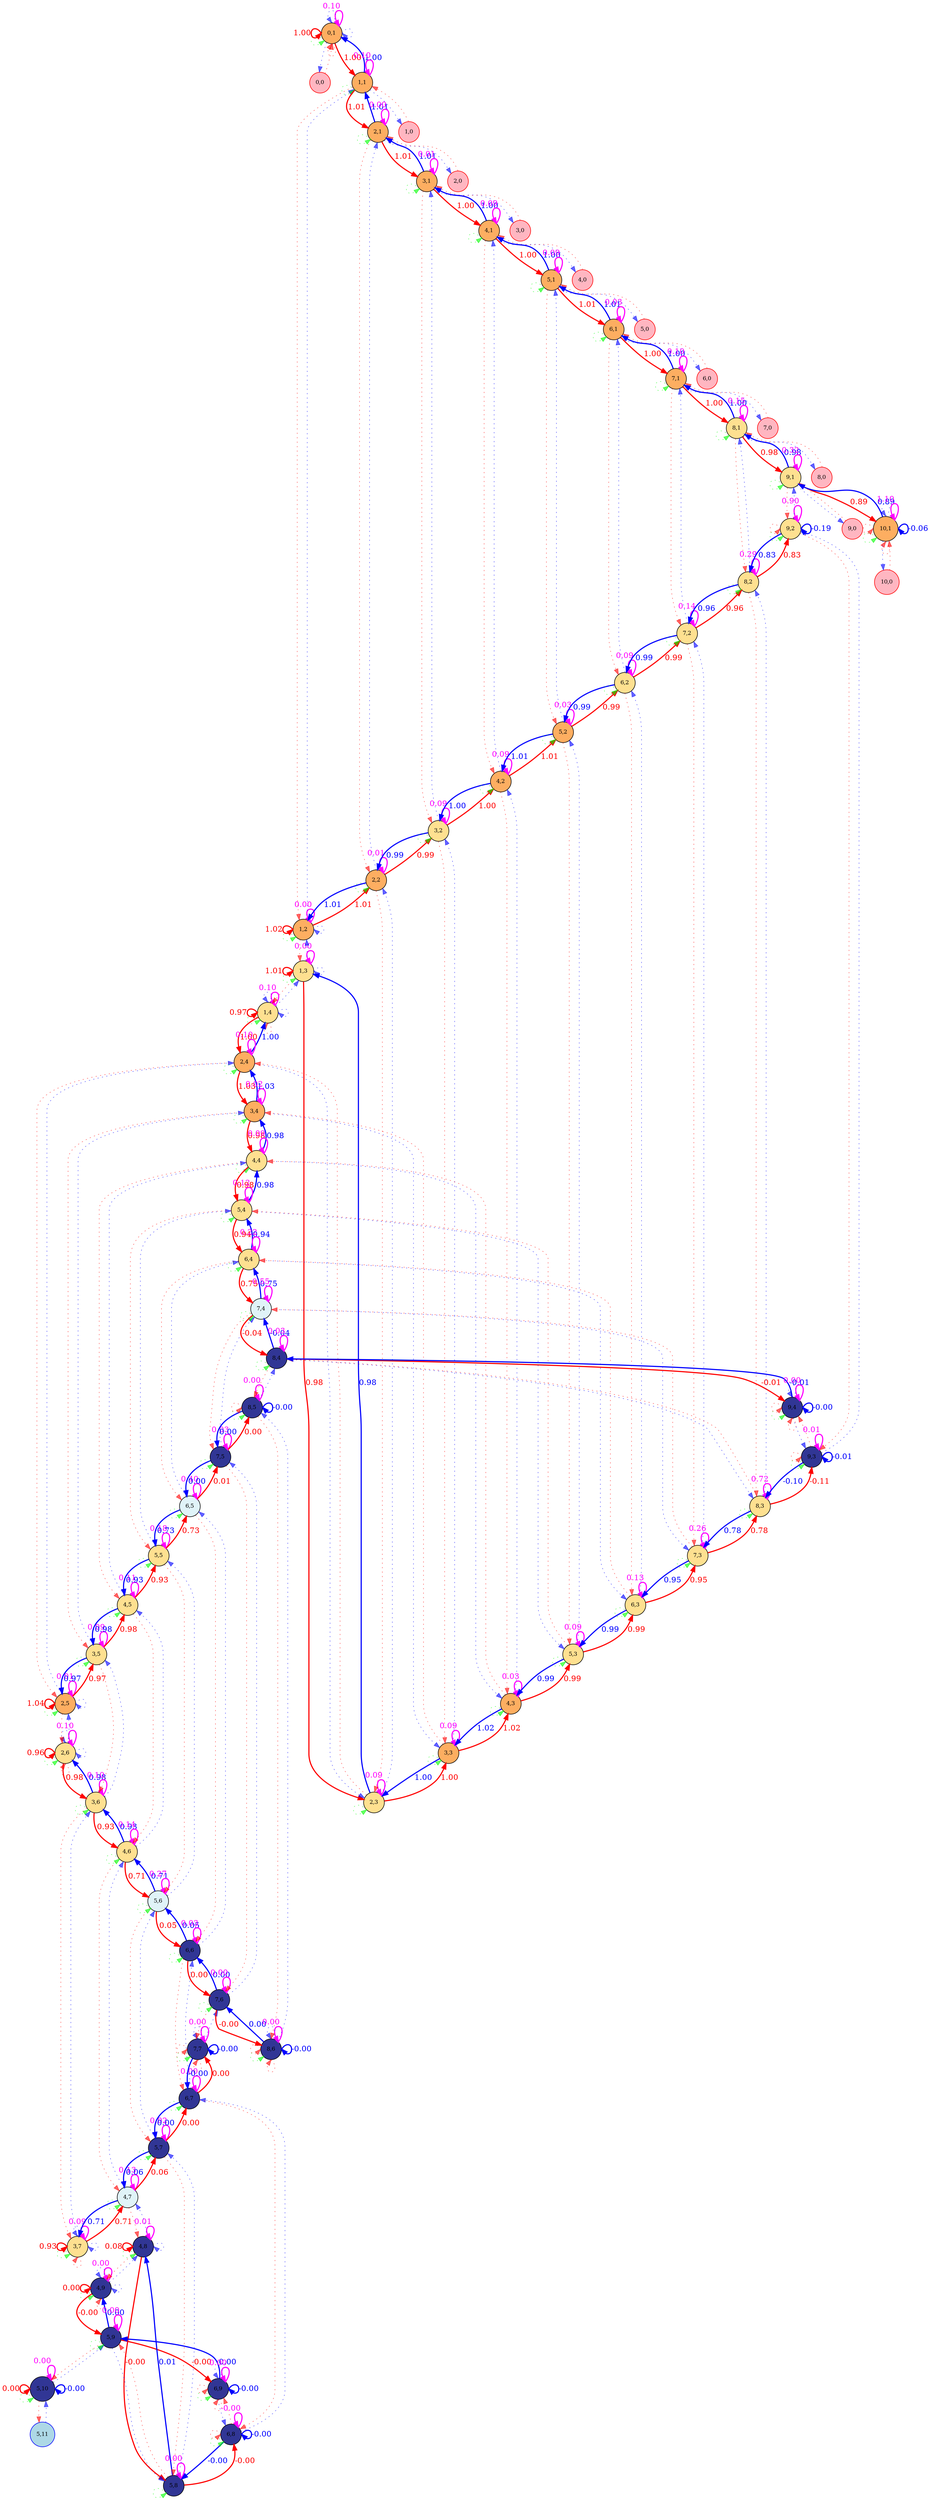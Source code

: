 digraph {
	splines=true
	"0,1" [label="0,1" color=black colorscheme=rdylbu10 fillcolor=4 fontsize=10 pos="0,1!" shape=circle style=filled]
	"0,0" [label="0,0" color=red fillcolor=lightpink fontsize=10 pos="0,0!" shape=circle style=filled]
	"1,4" [label="1,4" color=black colorscheme=rdylbu10 fillcolor=5 fontsize=10 pos="1,4!" shape=circle style=filled]
	"1,3" [label="1,3" color=black colorscheme=rdylbu10 fillcolor=5 fontsize=10 pos="1,3!" shape=circle style=filled]
	"1,2" [label="1,2" color=black colorscheme=rdylbu10 fillcolor=4 fontsize=10 pos="1,2!" shape=circle style=filled]
	"1,1" [label="1,1" color=black colorscheme=rdylbu10 fillcolor=4 fontsize=10 pos="1,1!" shape=circle style=filled]
	"1,0" [label="1,0" color=red fillcolor=lightpink fontsize=10 pos="1,0!" shape=circle style=filled]
	"2,6" [label="2,6" color=black colorscheme=rdylbu10 fillcolor=5 fontsize=10 pos="2,6!" shape=circle style=filled]
	"2,5" [label="2,5" color=black colorscheme=rdylbu10 fillcolor=4 fontsize=10 pos="2,5!" shape=circle style=filled]
	"2,4" [label="2,4" color=black colorscheme=rdylbu10 fillcolor=4 fontsize=10 pos="2,4!" shape=circle style=filled]
	"2,3" [label="2,3" color=black colorscheme=rdylbu10 fillcolor=5 fontsize=10 pos="2,3!" shape=circle style=filled]
	"2,2" [label="2,2" color=black colorscheme=rdylbu10 fillcolor=4 fontsize=10 pos="2,2!" shape=circle style=filled]
	"2,1" [label="2,1" color=black colorscheme=rdylbu10 fillcolor=4 fontsize=10 pos="2,1!" shape=circle style=filled]
	"2,0" [label="2,0" color=red fillcolor=lightpink fontsize=10 pos="2,0!" shape=circle style=filled]
	"3,7" [label="3,7" color=black colorscheme=rdylbu10 fillcolor=5 fontsize=10 pos="3,7!" shape=circle style=filled]
	"3,6" [label="3,6" color=black colorscheme=rdylbu10 fillcolor=5 fontsize=10 pos="3,6!" shape=circle style=filled]
	"3,5" [label="3,5" color=black colorscheme=rdylbu10 fillcolor=5 fontsize=10 pos="3,5!" shape=circle style=filled]
	"3,4" [label="3,4" color=black colorscheme=rdylbu10 fillcolor=4 fontsize=10 pos="3,4!" shape=circle style=filled]
	"3,3" [label="3,3" color=black colorscheme=rdylbu10 fillcolor=4 fontsize=10 pos="3,3!" shape=circle style=filled]
	"3,2" [label="3,2" color=black colorscheme=rdylbu10 fillcolor=5 fontsize=10 pos="3,2!" shape=circle style=filled]
	"3,1" [label="3,1" color=black colorscheme=rdylbu10 fillcolor=4 fontsize=10 pos="3,1!" shape=circle style=filled]
	"3,0" [label="3,0" color=red fillcolor=lightpink fontsize=10 pos="3,0!" shape=circle style=filled]
	"4,9" [label="4,9" color=black colorscheme=rdylbu10 fillcolor=10 fontsize=10 pos="4,9!" shape=circle style=filled]
	"4,8" [label="4,8" color=black colorscheme=rdylbu10 fillcolor=10 fontsize=10 pos="4,8!" shape=circle style=filled]
	"4,7" [label="4,7" color=black colorscheme=rdylbu10 fillcolor=6 fontsize=10 pos="4,7!" shape=circle style=filled]
	"4,6" [label="4,6" color=black colorscheme=rdylbu10 fillcolor=5 fontsize=10 pos="4,6!" shape=circle style=filled]
	"4,5" [label="4,5" color=black colorscheme=rdylbu10 fillcolor=5 fontsize=10 pos="4,5!" shape=circle style=filled]
	"4,4" [label="4,4" color=black colorscheme=rdylbu10 fillcolor=5 fontsize=10 pos="4,4!" shape=circle style=filled]
	"4,3" [label="4,3" color=black colorscheme=rdylbu10 fillcolor=4 fontsize=10 pos="4,3!" shape=circle style=filled]
	"4,2" [label="4,2" color=black colorscheme=rdylbu10 fillcolor=4 fontsize=10 pos="4,2!" shape=circle style=filled]
	"4,1" [label="4,1" color=black colorscheme=rdylbu10 fillcolor=4 fontsize=10 pos="4,1!" shape=circle style=filled]
	"4,0" [label="4,0" color=red fillcolor=lightpink fontsize=10 pos="4,0!" shape=circle style=filled]
	"5,11" [label="5,11" color=blue fillcolor=lightblue fontsize=10 pos="5,11!" shape=circle style=filled]
	"5,10" [label="5,10" color=black colorscheme=rdylbu10 fillcolor=10 fontsize=10 pos="5,10!" shape=circle style=filled]
	"5,9" [label="5,9" color=black colorscheme=rdylbu10 fillcolor=10 fontsize=10 pos="5,9!" shape=circle style=filled]
	"5,8" [label="5,8" color=black colorscheme=rdylbu10 fillcolor=10 fontsize=10 pos="5,8!" shape=circle style=filled]
	"5,7" [label="5,7" color=black colorscheme=rdylbu10 fillcolor=10 fontsize=10 pos="5,7!" shape=circle style=filled]
	"5,6" [label="5,6" color=black colorscheme=rdylbu10 fillcolor=6 fontsize=10 pos="5,6!" shape=circle style=filled]
	"5,5" [label="5,5" color=black colorscheme=rdylbu10 fillcolor=5 fontsize=10 pos="5,5!" shape=circle style=filled]
	"5,4" [label="5,4" color=black colorscheme=rdylbu10 fillcolor=5 fontsize=10 pos="5,4!" shape=circle style=filled]
	"5,3" [label="5,3" color=black colorscheme=rdylbu10 fillcolor=5 fontsize=10 pos="5,3!" shape=circle style=filled]
	"5,2" [label="5,2" color=black colorscheme=rdylbu10 fillcolor=4 fontsize=10 pos="5,2!" shape=circle style=filled]
	"5,1" [label="5,1" color=black colorscheme=rdylbu10 fillcolor=4 fontsize=10 pos="5,1!" shape=circle style=filled]
	"5,0" [label="5,0" color=red fillcolor=lightpink fontsize=10 pos="5,0!" shape=circle style=filled]
	"6,9" [label="6,9" color=black colorscheme=rdylbu10 fillcolor=10 fontsize=10 pos="6,9!" shape=circle style=filled]
	"6,8" [label="6,8" color=black colorscheme=rdylbu10 fillcolor=10 fontsize=10 pos="6,8!" shape=circle style=filled]
	"6,7" [label="6,7" color=black colorscheme=rdylbu10 fillcolor=10 fontsize=10 pos="6,7!" shape=circle style=filled]
	"6,6" [label="6,6" color=black colorscheme=rdylbu10 fillcolor=10 fontsize=10 pos="6,6!" shape=circle style=filled]
	"6,5" [label="6,5" color=black colorscheme=rdylbu10 fillcolor=6 fontsize=10 pos="6,5!" shape=circle style=filled]
	"6,4" [label="6,4" color=black colorscheme=rdylbu10 fillcolor=5 fontsize=10 pos="6,4!" shape=circle style=filled]
	"6,3" [label="6,3" color=black colorscheme=rdylbu10 fillcolor=5 fontsize=10 pos="6,3!" shape=circle style=filled]
	"6,2" [label="6,2" color=black colorscheme=rdylbu10 fillcolor=5 fontsize=10 pos="6,2!" shape=circle style=filled]
	"6,1" [label="6,1" color=black colorscheme=rdylbu10 fillcolor=4 fontsize=10 pos="6,1!" shape=circle style=filled]
	"6,0" [label="6,0" color=red fillcolor=lightpink fontsize=10 pos="6,0!" shape=circle style=filled]
	"7,7" [label="7,7" color=black colorscheme=rdylbu10 fillcolor=10 fontsize=10 pos="7,7!" shape=circle style=filled]
	"7,6" [label="7,6" color=black colorscheme=rdylbu10 fillcolor=10 fontsize=10 pos="7,6!" shape=circle style=filled]
	"7,5" [label="7,5" color=black colorscheme=rdylbu10 fillcolor=10 fontsize=10 pos="7,5!" shape=circle style=filled]
	"7,4" [label="7,4" color=black colorscheme=rdylbu10 fillcolor=6 fontsize=10 pos="7,4!" shape=circle style=filled]
	"7,3" [label="7,3" color=black colorscheme=rdylbu10 fillcolor=5 fontsize=10 pos="7,3!" shape=circle style=filled]
	"7,2" [label="7,2" color=black colorscheme=rdylbu10 fillcolor=5 fontsize=10 pos="7,2!" shape=circle style=filled]
	"7,1" [label="7,1" color=black colorscheme=rdylbu10 fillcolor=4 fontsize=10 pos="7,1!" shape=circle style=filled]
	"7,0" [label="7,0" color=red fillcolor=lightpink fontsize=10 pos="7,0!" shape=circle style=filled]
	"8,6" [label="8,6" color=black colorscheme=rdylbu10 fillcolor=10 fontsize=10 pos="8,6!" shape=circle style=filled]
	"8,5" [label="8,5" color=black colorscheme=rdylbu10 fillcolor=10 fontsize=10 pos="8,5!" shape=circle style=filled]
	"8,4" [label="8,4" color=black colorscheme=rdylbu10 fillcolor=10 fontsize=10 pos="8,4!" shape=circle style=filled]
	"8,3" [label="8,3" color=black colorscheme=rdylbu10 fillcolor=5 fontsize=10 pos="8,3!" shape=circle style=filled]
	"8,2" [label="8,2" color=black colorscheme=rdylbu10 fillcolor=5 fontsize=10 pos="8,2!" shape=circle style=filled]
	"8,1" [label="8,1" color=black colorscheme=rdylbu10 fillcolor=5 fontsize=10 pos="8,1!" shape=circle style=filled]
	"8,0" [label="8,0" color=red fillcolor=lightpink fontsize=10 pos="8,0!" shape=circle style=filled]
	"9,4" [label="9,4" color=black colorscheme=rdylbu10 fillcolor=10 fontsize=10 pos="9,4!" shape=circle style=filled]
	"9,3" [label="9,3" color=black colorscheme=rdylbu10 fillcolor=10 fontsize=10 pos="9,3!" shape=circle style=filled]
	"9,2" [label="9,2" color=black colorscheme=rdylbu10 fillcolor=5 fontsize=10 pos="9,2!" shape=circle style=filled]
	"9,1" [label="9,1" color=black colorscheme=rdylbu10 fillcolor=5 fontsize=10 pos="9,1!" shape=circle style=filled]
	"9,0" [label="9,0" color=red fillcolor=lightpink fontsize=10 pos="9,0!" shape=circle style=filled]
	"10,1" [label="10,1" color=black colorscheme=rdylbu10 fillcolor=4 fontsize=10 pos="10,1!" shape=circle style=filled]
	"10,0" [label="10,0" color=red fillcolor=lightpink fontsize=10 pos="10,0!" shape=circle style=filled]
	"0,1" -> "0,1" [label=0.10 color="#ff00ff" fontcolor="#ff00ff" headport=ne penwidth=2 style=solid tailport=ne]
	"0,1" -> "0,1" [label="" color="#00ff0099" fontcolor="#00ff0099" headport=sw style=dotted tailport=sw]
	"0,1" -> "0,0" [label="" color="#0000ff99" fontcolor="#0000ff99" style=dotted]
	"0,1" -> "1,1" [label=1.00 color="#ff0000" fontcolor="#ff0000" penwidth=2 style=solid]
	"0,1" -> "0,1" [label="" color="#ff000099" fontcolor="#ff000099" headport=s style=dotted tailport=s]
	"0,1" -> "0,1" [label="" color="#0000ff99" fontcolor="#0000ff99" headport=n style=dotted tailport=n]
	"0,1" -> "0,1" [label="" color="#0000ff99" fontcolor="#0000ff99" headport=e style=dotted tailport=e]
	"0,1" -> "0,1" [label=1.00 color="#ff0000" fontcolor="#ff0000" headport=w penwidth=2 style=solid tailport=w]
	"0,0" -> "0,1" [label="" color="#ff000099" fontcolor="#ff000099" style=dotted]
	"1,4" -> "1,4" [label=0.10 color="#ff00ff" fontcolor="#ff00ff" headport=ne penwidth=2 style=solid tailport=ne]
	"1,4" -> "1,4" [label="" color="#00ff0099" fontcolor="#00ff0099" headport=sw style=dotted tailport=sw]
	"1,4" -> "1,3" [label="" color="#0000ff99" fontcolor="#0000ff99" style=dotted]
	"1,4" -> "2,4" [label=1.00 color="#ff0000" fontcolor="#ff0000" penwidth=2 style=solid]
	"1,4" -> "1,4" [label="" color="#ff000099" fontcolor="#ff000099" headport=s style=dotted tailport=s]
	"1,4" -> "1,4" [label="" color="#0000ff99" fontcolor="#0000ff99" headport=n style=dotted tailport=n]
	"1,4" -> "1,4" [label="" color="#0000ff99" fontcolor="#0000ff99" headport=e style=dotted tailport=e]
	"1,4" -> "1,4" [label=0.97 color="#ff0000" fontcolor="#ff0000" headport=w penwidth=2 style=solid tailport=w]
	"1,3" -> "1,4" [label="" color="#ff000099" fontcolor="#ff000099" style=dotted]
	"1,3" -> "1,3" [label=0.00 color="#ff00ff" fontcolor="#ff00ff" headport=ne penwidth=2 style=solid tailport=ne]
	"1,3" -> "1,3" [label="" color="#00ff0099" fontcolor="#00ff0099" headport=sw style=dotted tailport=sw]
	"1,3" -> "1,2" [label="" color="#0000ff99" fontcolor="#0000ff99" style=dotted]
	"1,3" -> "2,3" [label=0.98 color="#ff0000" fontcolor="#ff0000" penwidth=2 style=solid]
	"1,3" -> "1,3" [label="" color="#0000ff99" fontcolor="#0000ff99" headport=e style=dotted tailport=e]
	"1,3" -> "1,3" [label=1.01 color="#ff0000" fontcolor="#ff0000" headport=w penwidth=2 style=solid tailport=w]
	"1,2" -> "1,3" [label="" color="#ff000099" fontcolor="#ff000099" style=dotted]
	"1,2" -> "1,2" [label=0.00 color="#ff00ff" fontcolor="#ff00ff" headport=ne penwidth=2 style=solid tailport=ne]
	"1,2" -> "1,2" [label="" color="#00ff0099" fontcolor="#00ff0099" headport=sw style=dotted tailport=sw]
	"1,2" -> "1,1" [label="" color="#0000ff99" fontcolor="#0000ff99" style=dotted]
	"1,2" -> "2,2" [label=1.01 color="#ff0000" fontcolor="#ff0000" penwidth=2 style=solid]
	"1,2" -> "1,2" [label="" color="#0000ff99" fontcolor="#0000ff99" headport=e style=dotted tailport=e]
	"1,2" -> "1,2" [label=1.02 color="#ff0000" fontcolor="#ff0000" headport=w penwidth=2 style=solid tailport=w]
	"1,1" -> "0,1" [label=1.00 color="#0000ff" fontcolor="#0000ff" penwidth=2 style=solid]
	"1,1" -> "1,2" [label="" color="#ff000099" fontcolor="#ff000099" style=dotted]
	"1,1" -> "1,1" [label=0.10 color="#ff00ff" fontcolor="#ff00ff" headport=ne penwidth=2 style=solid tailport=ne]
	"1,1" -> "1,1" [label="" color="#00ff0099" fontcolor="#00ff0099" headport=sw style=dotted tailport=sw]
	"1,1" -> "1,0" [label="" color="#0000ff99" fontcolor="#0000ff99" style=dotted]
	"1,1" -> "2,1" [label=1.01 color="#ff0000" fontcolor="#ff0000" penwidth=2 style=solid]
	"1,0" -> "1,1" [label="" color="#ff000099" fontcolor="#ff000099" style=dotted]
	"2,6" -> "2,6" [label=0.10 color="#ff00ff" fontcolor="#ff00ff" headport=ne penwidth=2 style=solid tailport=ne]
	"2,6" -> "2,6" [label="" color="#00ff0099" fontcolor="#00ff0099" headport=sw style=dotted tailport=sw]
	"2,6" -> "2,5" [label="" color="#0000ff99" fontcolor="#0000ff99" style=dotted]
	"2,6" -> "3,6" [label=0.98 color="#ff0000" fontcolor="#ff0000" penwidth=2 style=solid]
	"2,6" -> "2,6" [label="" color="#ff000099" fontcolor="#ff000099" headport=s style=dotted tailport=s]
	"2,6" -> "2,6" [label="" color="#0000ff99" fontcolor="#0000ff99" headport=n style=dotted tailport=n]
	"2,6" -> "2,6" [label="" color="#0000ff99" fontcolor="#0000ff99" headport=e style=dotted tailport=e]
	"2,6" -> "2,6" [label=0.96 color="#ff0000" fontcolor="#ff0000" headport=w penwidth=2 style=solid tailport=w]
	"2,5" -> "2,6" [label="" color="#ff000099" fontcolor="#ff000099" style=dotted]
	"2,5" -> "2,5" [label=0.01 color="#ff00ff" fontcolor="#ff00ff" headport=ne penwidth=2 style=solid tailport=ne]
	"2,5" -> "2,5" [label="" color="#00ff0099" fontcolor="#00ff0099" headport=sw style=dotted tailport=sw]
	"2,5" -> "2,4" [label="" color="#0000ff99" fontcolor="#0000ff99" style=dotted]
	"2,5" -> "3,5" [label=0.97 color="#ff0000" fontcolor="#ff0000" penwidth=2 style=solid]
	"2,5" -> "2,5" [label="" color="#0000ff99" fontcolor="#0000ff99" headport=e style=dotted tailport=e]
	"2,5" -> "2,5" [label=1.04 color="#ff0000" fontcolor="#ff0000" headport=w penwidth=2 style=solid tailport=w]
	"2,4" -> "1,4" [label=1.00 color="#0000ff" fontcolor="#0000ff" penwidth=2 style=solid]
	"2,4" -> "2,5" [label="" color="#ff000099" fontcolor="#ff000099" style=dotted]
	"2,4" -> "2,4" [label=0.10 color="#ff00ff" fontcolor="#ff00ff" headport=ne penwidth=2 style=solid tailport=ne]
	"2,4" -> "2,4" [label="" color="#00ff0099" fontcolor="#00ff0099" headport=sw style=dotted tailport=sw]
	"2,4" -> "2,3" [label="" color="#0000ff99" fontcolor="#0000ff99" style=dotted]
	"2,4" -> "3,4" [label=1.03 color="#ff0000" fontcolor="#ff0000" penwidth=2 style=solid]
	"2,3" -> "1,3" [label=0.98 color="#0000ff" fontcolor="#0000ff" penwidth=2 style=solid]
	"2,3" -> "2,4" [label="" color="#ff000099" fontcolor="#ff000099" style=dotted]
	"2,3" -> "2,3" [label=0.09 color="#ff00ff" fontcolor="#ff00ff" headport=ne penwidth=2 style=solid tailport=ne]
	"2,3" -> "2,3" [label="" color="#00ff0099" fontcolor="#00ff0099" headport=sw style=dotted tailport=sw]
	"2,3" -> "2,2" [label="" color="#0000ff99" fontcolor="#0000ff99" style=dotted]
	"2,3" -> "3,3" [label=1.00 color="#ff0000" fontcolor="#ff0000" penwidth=2 style=solid]
	"2,2" -> "1,2" [label=1.01 color="#0000ff" fontcolor="#0000ff" penwidth=2 style=solid]
	"2,2" -> "2,3" [label="" color="#ff000099" fontcolor="#ff000099" style=dotted]
	"2,2" -> "2,2" [label=0.01 color="#ff00ff" fontcolor="#ff00ff" headport=ne penwidth=2 style=solid tailport=ne]
	"2,2" -> "2,2" [label="" color="#00ff0099" fontcolor="#00ff0099" headport=sw style=dotted tailport=sw]
	"2,2" -> "2,1" [label="" color="#0000ff99" fontcolor="#0000ff99" style=dotted]
	"2,2" -> "3,2" [label=0.99 color="#ff0000" fontcolor="#ff0000" penwidth=2 style=solid]
	"2,1" -> "1,1" [label=1.01 color="#0000ff" fontcolor="#0000ff" penwidth=2 style=solid]
	"2,1" -> "2,2" [label="" color="#ff000099" fontcolor="#ff000099" style=dotted]
	"2,1" -> "2,1" [label=0.00 color="#ff00ff" fontcolor="#ff00ff" headport=ne penwidth=2 style=solid tailport=ne]
	"2,1" -> "2,1" [label="" color="#00ff0099" fontcolor="#00ff0099" headport=sw style=dotted tailport=sw]
	"2,1" -> "2,0" [label="" color="#0000ff99" fontcolor="#0000ff99" style=dotted]
	"2,1" -> "3,1" [label=1.01 color="#ff0000" fontcolor="#ff0000" penwidth=2 style=solid]
	"2,0" -> "2,1" [label="" color="#ff000099" fontcolor="#ff000099" style=dotted]
	"3,7" -> "3,7" [label=0.09 color="#ff00ff" fontcolor="#ff00ff" headport=ne penwidth=2 style=solid tailport=ne]
	"3,7" -> "3,7" [label="" color="#00ff0099" fontcolor="#00ff0099" headport=sw style=dotted tailport=sw]
	"3,7" -> "3,6" [label="" color="#0000ff99" fontcolor="#0000ff99" style=dotted]
	"3,7" -> "4,7" [label=0.71 color="#ff0000" fontcolor="#ff0000" penwidth=2 style=solid]
	"3,7" -> "3,7" [label="" color="#ff000099" fontcolor="#ff000099" headport=s style=dotted tailport=s]
	"3,7" -> "3,7" [label="" color="#0000ff99" fontcolor="#0000ff99" headport=n style=dotted tailport=n]
	"3,7" -> "3,7" [label="" color="#0000ff99" fontcolor="#0000ff99" headport=e style=dotted tailport=e]
	"3,7" -> "3,7" [label=0.93 color="#ff0000" fontcolor="#ff0000" headport=w penwidth=2 style=solid tailport=w]
	"3,6" -> "2,6" [label=0.98 color="#0000ff" fontcolor="#0000ff" penwidth=2 style=solid]
	"3,6" -> "3,7" [label="" color="#ff000099" fontcolor="#ff000099" style=dotted]
	"3,6" -> "3,6" [label=0.10 color="#ff00ff" fontcolor="#ff00ff" headport=ne penwidth=2 style=solid tailport=ne]
	"3,6" -> "3,6" [label="" color="#00ff0099" fontcolor="#00ff0099" headport=sw style=dotted tailport=sw]
	"3,6" -> "3,5" [label="" color="#0000ff99" fontcolor="#0000ff99" style=dotted]
	"3,6" -> "4,6" [label=0.93 color="#ff0000" fontcolor="#ff0000" penwidth=2 style=solid]
	"3,5" -> "2,5" [label=0.97 color="#0000ff" fontcolor="#0000ff" penwidth=2 style=solid]
	"3,5" -> "3,6" [label="" color="#ff000099" fontcolor="#ff000099" style=dotted]
	"3,5" -> "3,5" [label=0.09 color="#ff00ff" fontcolor="#ff00ff" headport=ne penwidth=2 style=solid tailport=ne]
	"3,5" -> "3,5" [label="" color="#00ff0099" fontcolor="#00ff0099" headport=sw style=dotted tailport=sw]
	"3,5" -> "3,4" [label="" color="#0000ff99" fontcolor="#0000ff99" style=dotted]
	"3,5" -> "4,5" [label=0.98 color="#ff0000" fontcolor="#ff0000" penwidth=2 style=solid]
	"3,4" -> "2,4" [label=1.03 color="#0000ff" fontcolor="#0000ff" penwidth=2 style=solid]
	"3,4" -> "3,5" [label="" color="#ff000099" fontcolor="#ff000099" style=dotted]
	"3,4" -> "3,4" [label=0.02 color="#ff00ff" fontcolor="#ff00ff" headport=ne penwidth=2 style=solid tailport=ne]
	"3,4" -> "3,4" [label="" color="#00ff0099" fontcolor="#00ff0099" headport=sw style=dotted tailport=sw]
	"3,4" -> "3,3" [label="" color="#0000ff99" fontcolor="#0000ff99" style=dotted]
	"3,4" -> "4,4" [label=0.98 color="#ff0000" fontcolor="#ff0000" penwidth=2 style=solid]
	"3,3" -> "2,3" [label=1.00 color="#0000ff" fontcolor="#0000ff" penwidth=2 style=solid]
	"3,3" -> "3,4" [label="" color="#ff000099" fontcolor="#ff000099" style=dotted]
	"3,3" -> "3,3" [label=0.09 color="#ff00ff" fontcolor="#ff00ff" headport=ne penwidth=2 style=solid tailport=ne]
	"3,3" -> "3,3" [label="" color="#00ff0099" fontcolor="#00ff0099" headport=sw style=dotted tailport=sw]
	"3,3" -> "3,2" [label="" color="#0000ff99" fontcolor="#0000ff99" style=dotted]
	"3,3" -> "4,3" [label=1.02 color="#ff0000" fontcolor="#ff0000" penwidth=2 style=solid]
	"3,2" -> "2,2" [label=0.99 color="#0000ff" fontcolor="#0000ff" penwidth=2 style=solid]
	"3,2" -> "3,3" [label="" color="#ff000099" fontcolor="#ff000099" style=dotted]
	"3,2" -> "3,2" [label=0.09 color="#ff00ff" fontcolor="#ff00ff" headport=ne penwidth=2 style=solid tailport=ne]
	"3,2" -> "3,2" [label="" color="#00ff0099" fontcolor="#00ff0099" headport=sw style=dotted tailport=sw]
	"3,2" -> "3,1" [label="" color="#0000ff99" fontcolor="#0000ff99" style=dotted]
	"3,2" -> "4,2" [label=1.00 color="#ff0000" fontcolor="#ff0000" penwidth=2 style=solid]
	"3,1" -> "2,1" [label=1.01 color="#0000ff" fontcolor="#0000ff" penwidth=2 style=solid]
	"3,1" -> "3,2" [label="" color="#ff000099" fontcolor="#ff000099" style=dotted]
	"3,1" -> "3,1" [label=0.01 color="#ff00ff" fontcolor="#ff00ff" headport=ne penwidth=2 style=solid tailport=ne]
	"3,1" -> "3,1" [label="" color="#00ff0099" fontcolor="#00ff0099" headport=sw style=dotted tailport=sw]
	"3,1" -> "3,0" [label="" color="#0000ff99" fontcolor="#0000ff99" style=dotted]
	"3,1" -> "4,1" [label=1.00 color="#ff0000" fontcolor="#ff0000" penwidth=2 style=solid]
	"3,0" -> "3,1" [label="" color="#ff000099" fontcolor="#ff000099" style=dotted]
	"4,9" -> "4,9" [label=0.00 color="#ff00ff" fontcolor="#ff00ff" headport=ne penwidth=2 style=solid tailport=ne]
	"4,9" -> "4,9" [label="" color="#00ff0099" fontcolor="#00ff0099" headport=sw style=dotted tailport=sw]
	"4,9" -> "4,8" [label="" color="#0000ff99" fontcolor="#0000ff99" style=dotted]
	"4,9" -> "5,9" [label=-0.00 color="#ff0000" fontcolor="#ff0000" penwidth=2 style=solid]
	"4,9" -> "4,9" [label="" color="#ff000099" fontcolor="#ff000099" headport=s style=dotted tailport=s]
	"4,9" -> "4,9" [label="" color="#0000ff99" fontcolor="#0000ff99" headport=n style=dotted tailport=n]
	"4,9" -> "4,9" [label="" color="#0000ff99" fontcolor="#0000ff99" headport=e style=dotted tailport=e]
	"4,9" -> "4,9" [label=0.00 color="#ff0000" fontcolor="#ff0000" headport=w penwidth=2 style=solid tailport=w]
	"4,8" -> "4,9" [label="" color="#ff000099" fontcolor="#ff000099" style=dotted]
	"4,8" -> "4,8" [label=0.01 color="#ff00ff" fontcolor="#ff00ff" headport=ne penwidth=2 style=solid tailport=ne]
	"4,8" -> "4,8" [label="" color="#00ff0099" fontcolor="#00ff0099" headport=sw style=dotted tailport=sw]
	"4,8" -> "4,7" [label="" color="#0000ff99" fontcolor="#0000ff99" style=dotted]
	"4,8" -> "5,8" [label=-0.00 color="#ff0000" fontcolor="#ff0000" penwidth=2 style=solid]
	"4,8" -> "4,8" [label="" color="#0000ff99" fontcolor="#0000ff99" headport=e style=dotted tailport=e]
	"4,8" -> "4,8" [label=0.08 color="#ff0000" fontcolor="#ff0000" headport=w penwidth=2 style=solid tailport=w]
	"4,7" -> "3,7" [label=0.71 color="#0000ff" fontcolor="#0000ff" penwidth=2 style=solid]
	"4,7" -> "4,8" [label="" color="#ff000099" fontcolor="#ff000099" style=dotted]
	"4,7" -> "4,7" [label=0.13 color="#ff00ff" fontcolor="#ff00ff" headport=ne penwidth=2 style=solid tailport=ne]
	"4,7" -> "4,7" [label="" color="#00ff0099" fontcolor="#00ff0099" headport=sw style=dotted tailport=sw]
	"4,7" -> "4,6" [label="" color="#0000ff99" fontcolor="#0000ff99" style=dotted]
	"4,7" -> "5,7" [label=0.06 color="#ff0000" fontcolor="#ff0000" penwidth=2 style=solid]
	"4,6" -> "3,6" [label=0.93 color="#0000ff" fontcolor="#0000ff" penwidth=2 style=solid]
	"4,6" -> "4,7" [label="" color="#ff000099" fontcolor="#ff000099" style=dotted]
	"4,6" -> "4,6" [label=0.14 color="#ff00ff" fontcolor="#ff00ff" headport=ne penwidth=2 style=solid tailport=ne]
	"4,6" -> "4,6" [label="" color="#00ff0099" fontcolor="#00ff0099" headport=sw style=dotted tailport=sw]
	"4,6" -> "4,5" [label="" color="#0000ff99" fontcolor="#0000ff99" style=dotted]
	"4,6" -> "5,6" [label=0.71 color="#ff0000" fontcolor="#ff0000" penwidth=2 style=solid]
	"4,5" -> "3,5" [label=0.98 color="#0000ff" fontcolor="#0000ff" penwidth=2 style=solid]
	"4,5" -> "4,6" [label="" color="#ff000099" fontcolor="#ff000099" style=dotted]
	"4,5" -> "4,5" [label=0.11 color="#ff00ff" fontcolor="#ff00ff" headport=ne penwidth=2 style=solid tailport=ne]
	"4,5" -> "4,5" [label="" color="#00ff0099" fontcolor="#00ff0099" headport=sw style=dotted tailport=sw]
	"4,5" -> "4,4" [label="" color="#0000ff99" fontcolor="#0000ff99" style=dotted]
	"4,5" -> "5,5" [label=0.93 color="#ff0000" fontcolor="#ff0000" penwidth=2 style=solid]
	"4,4" -> "3,4" [label=0.98 color="#0000ff" fontcolor="#0000ff" penwidth=2 style=solid]
	"4,4" -> "4,5" [label="" color="#ff000099" fontcolor="#ff000099" style=dotted]
	"4,4" -> "4,4" [label=0.09 color="#ff00ff" fontcolor="#ff00ff" headport=ne penwidth=2 style=solid tailport=ne]
	"4,4" -> "4,4" [label="" color="#00ff0099" fontcolor="#00ff0099" headport=sw style=dotted tailport=sw]
	"4,4" -> "4,3" [label="" color="#0000ff99" fontcolor="#0000ff99" style=dotted]
	"4,4" -> "5,4" [label=0.98 color="#ff0000" fontcolor="#ff0000" penwidth=2 style=solid]
	"4,3" -> "3,3" [label=1.02 color="#0000ff" fontcolor="#0000ff" penwidth=2 style=solid]
	"4,3" -> "4,4" [label="" color="#ff000099" fontcolor="#ff000099" style=dotted]
	"4,3" -> "4,3" [label=0.03 color="#ff00ff" fontcolor="#ff00ff" headport=ne penwidth=2 style=solid tailport=ne]
	"4,3" -> "4,3" [label="" color="#00ff0099" fontcolor="#00ff0099" headport=sw style=dotted tailport=sw]
	"4,3" -> "4,2" [label="" color="#0000ff99" fontcolor="#0000ff99" style=dotted]
	"4,3" -> "5,3" [label=0.99 color="#ff0000" fontcolor="#ff0000" penwidth=2 style=solid]
	"4,2" -> "3,2" [label=1.00 color="#0000ff" fontcolor="#0000ff" penwidth=2 style=solid]
	"4,2" -> "4,3" [label="" color="#ff000099" fontcolor="#ff000099" style=dotted]
	"4,2" -> "4,2" [label=0.09 color="#ff00ff" fontcolor="#ff00ff" headport=ne penwidth=2 style=solid tailport=ne]
	"4,2" -> "4,2" [label="" color="#00ff0099" fontcolor="#00ff0099" headport=sw style=dotted tailport=sw]
	"4,2" -> "4,1" [label="" color="#0000ff99" fontcolor="#0000ff99" style=dotted]
	"4,2" -> "5,2" [label=1.01 color="#ff0000" fontcolor="#ff0000" penwidth=2 style=solid]
	"4,1" -> "3,1" [label=1.00 color="#0000ff" fontcolor="#0000ff" penwidth=2 style=solid]
	"4,1" -> "4,2" [label="" color="#ff000099" fontcolor="#ff000099" style=dotted]
	"4,1" -> "4,1" [label=0.09 color="#ff00ff" fontcolor="#ff00ff" headport=ne penwidth=2 style=solid tailport=ne]
	"4,1" -> "4,1" [label="" color="#00ff0099" fontcolor="#00ff0099" headport=sw style=dotted tailport=sw]
	"4,1" -> "4,0" [label="" color="#0000ff99" fontcolor="#0000ff99" style=dotted]
	"4,1" -> "5,1" [label=1.00 color="#ff0000" fontcolor="#ff0000" penwidth=2 style=solid]
	"4,0" -> "4,1" [label="" color="#ff000099" fontcolor="#ff000099" style=dotted]
	"5,11" -> "5,10" [label="" color="#0000ff99" fontcolor="#0000ff99" style=dotted]
	"5,10" -> "5,11" [label="" color="#ff000099" fontcolor="#ff000099" style=dotted]
	"5,10" -> "5,10" [label=0.00 color="#ff00ff" fontcolor="#ff00ff" headport=ne penwidth=2 style=solid tailport=ne]
	"5,10" -> "5,10" [label="" color="#00ff0099" fontcolor="#00ff0099" headport=sw style=dotted tailport=sw]
	"5,10" -> "5,9" [label="" color="#0000ff99" fontcolor="#0000ff99" style=dotted]
	"5,10" -> "5,10" [label=0.00 color="#ff0000" fontcolor="#ff0000" headport=w penwidth=2 style=solid tailport=w]
	"5,10" -> "5,10" [label=-0.00 color="#0000ff" fontcolor="#0000ff" headport=e penwidth=2 style=solid tailport=e]
	"5,9" -> "4,9" [label=0.00 color="#0000ff" fontcolor="#0000ff" penwidth=2 style=solid]
	"5,9" -> "5,10" [label="" color="#ff000099" fontcolor="#ff000099" style=dotted]
	"5,9" -> "5,9" [label=0.00 color="#ff00ff" fontcolor="#ff00ff" headport=ne penwidth=2 style=solid tailport=ne]
	"5,9" -> "5,9" [label="" color="#00ff0099" fontcolor="#00ff0099" headport=sw style=dotted tailport=sw]
	"5,9" -> "5,8" [label="" color="#0000ff99" fontcolor="#0000ff99" style=dotted]
	"5,9" -> "6,9" [label=-0.00 color="#ff0000" fontcolor="#ff0000" penwidth=2 style=solid]
	"5,8" -> "4,8" [label=0.01 color="#0000ff" fontcolor="#0000ff" penwidth=2 style=solid]
	"5,8" -> "5,9" [label="" color="#ff000099" fontcolor="#ff000099" style=dotted]
	"5,8" -> "5,8" [label=0.00 color="#ff00ff" fontcolor="#ff00ff" headport=ne penwidth=2 style=solid tailport=ne]
	"5,8" -> "5,8" [label="" color="#00ff0099" fontcolor="#00ff0099" headport=sw style=dotted tailport=sw]
	"5,8" -> "5,7" [label="" color="#0000ff99" fontcolor="#0000ff99" style=dotted]
	"5,8" -> "6,8" [label=-0.00 color="#ff0000" fontcolor="#ff0000" penwidth=2 style=solid]
	"5,7" -> "4,7" [label=0.06 color="#0000ff" fontcolor="#0000ff" penwidth=2 style=solid]
	"5,7" -> "5,8" [label="" color="#ff000099" fontcolor="#ff000099" style=dotted]
	"5,7" -> "5,7" [label=0.02 color="#ff00ff" fontcolor="#ff00ff" headport=ne penwidth=2 style=solid tailport=ne]
	"5,7" -> "5,7" [label="" color="#00ff0099" fontcolor="#00ff0099" headport=sw style=dotted tailport=sw]
	"5,7" -> "5,6" [label="" color="#0000ff99" fontcolor="#0000ff99" style=dotted]
	"5,7" -> "6,7" [label=0.00 color="#ff0000" fontcolor="#ff0000" penwidth=2 style=solid]
	"5,6" -> "4,6" [label=0.71 color="#0000ff" fontcolor="#0000ff" penwidth=2 style=solid]
	"5,6" -> "5,7" [label="" color="#ff000099" fontcolor="#ff000099" style=dotted]
	"5,6" -> "5,6" [label=0.27 color="#ff00ff" fontcolor="#ff00ff" headport=ne penwidth=2 style=solid tailport=ne]
	"5,6" -> "5,6" [label="" color="#00ff0099" fontcolor="#00ff0099" headport=sw style=dotted tailport=sw]
	"5,6" -> "5,5" [label="" color="#0000ff99" fontcolor="#0000ff99" style=dotted]
	"5,6" -> "6,6" [label=0.05 color="#ff0000" fontcolor="#ff0000" penwidth=2 style=solid]
	"5,5" -> "4,5" [label=0.93 color="#0000ff" fontcolor="#0000ff" penwidth=2 style=solid]
	"5,5" -> "5,6" [label="" color="#ff000099" fontcolor="#ff000099" style=dotted]
	"5,5" -> "5,5" [label=0.18 color="#ff00ff" fontcolor="#ff00ff" headport=ne penwidth=2 style=solid tailport=ne]
	"5,5" -> "5,5" [label="" color="#00ff0099" fontcolor="#00ff0099" headport=sw style=dotted tailport=sw]
	"5,5" -> "5,4" [label="" color="#0000ff99" fontcolor="#0000ff99" style=dotted]
	"5,5" -> "6,5" [label=0.73 color="#ff0000" fontcolor="#ff0000" penwidth=2 style=solid]
	"5,4" -> "4,4" [label=0.98 color="#0000ff" fontcolor="#0000ff" penwidth=2 style=solid]
	"5,4" -> "5,5" [label="" color="#ff000099" fontcolor="#ff000099" style=dotted]
	"5,4" -> "5,4" [label=0.12 color="#ff00ff" fontcolor="#ff00ff" headport=ne penwidth=2 style=solid tailport=ne]
	"5,4" -> "5,4" [label="" color="#00ff0099" fontcolor="#00ff0099" headport=sw style=dotted tailport=sw]
	"5,4" -> "5,3" [label="" color="#0000ff99" fontcolor="#0000ff99" style=dotted]
	"5,4" -> "6,4" [label=0.94 color="#ff0000" fontcolor="#ff0000" penwidth=2 style=solid]
	"5,3" -> "4,3" [label=0.99 color="#0000ff" fontcolor="#0000ff" penwidth=2 style=solid]
	"5,3" -> "5,4" [label="" color="#ff000099" fontcolor="#ff000099" style=dotted]
	"5,3" -> "5,3" [label=0.09 color="#ff00ff" fontcolor="#ff00ff" headport=ne penwidth=2 style=solid tailport=ne]
	"5,3" -> "5,3" [label="" color="#00ff0099" fontcolor="#00ff0099" headport=sw style=dotted tailport=sw]
	"5,3" -> "5,2" [label="" color="#0000ff99" fontcolor="#0000ff99" style=dotted]
	"5,3" -> "6,3" [label=0.99 color="#ff0000" fontcolor="#ff0000" penwidth=2 style=solid]
	"5,2" -> "4,2" [label=1.01 color="#0000ff" fontcolor="#0000ff" penwidth=2 style=solid]
	"5,2" -> "5,3" [label="" color="#ff000099" fontcolor="#ff000099" style=dotted]
	"5,2" -> "5,2" [label=0.03 color="#ff00ff" fontcolor="#ff00ff" headport=ne penwidth=2 style=solid tailport=ne]
	"5,2" -> "5,2" [label="" color="#00ff0099" fontcolor="#00ff0099" headport=sw style=dotted tailport=sw]
	"5,2" -> "5,1" [label="" color="#0000ff99" fontcolor="#0000ff99" style=dotted]
	"5,2" -> "6,2" [label=0.99 color="#ff0000" fontcolor="#ff0000" penwidth=2 style=solid]
	"5,1" -> "4,1" [label=1.00 color="#0000ff" fontcolor="#0000ff" penwidth=2 style=solid]
	"5,1" -> "5,2" [label="" color="#ff000099" fontcolor="#ff000099" style=dotted]
	"5,1" -> "5,1" [label=0.09 color="#ff00ff" fontcolor="#ff00ff" headport=ne penwidth=2 style=solid tailport=ne]
	"5,1" -> "5,1" [label="" color="#00ff0099" fontcolor="#00ff0099" headport=sw style=dotted tailport=sw]
	"5,1" -> "5,0" [label="" color="#0000ff99" fontcolor="#0000ff99" style=dotted]
	"5,1" -> "6,1" [label=1.01 color="#ff0000" fontcolor="#ff0000" penwidth=2 style=solid]
	"5,0" -> "5,1" [label="" color="#ff000099" fontcolor="#ff000099" style=dotted]
	"6,9" -> "5,9" [label=0.00 color="#0000ff" fontcolor="#0000ff" penwidth=2 style=solid]
	"6,9" -> "6,9" [label=0.00 color="#ff00ff" fontcolor="#ff00ff" headport=ne penwidth=2 style=solid tailport=ne]
	"6,9" -> "6,9" [label="" color="#00ff0099" fontcolor="#00ff0099" headport=sw style=dotted tailport=sw]
	"6,9" -> "6,8" [label="" color="#0000ff99" fontcolor="#0000ff99" style=dotted]
	"6,9" -> "6,9" [label="" color="#ff000099" fontcolor="#ff000099" headport=s style=dotted tailport=s]
	"6,9" -> "6,9" [label="" color="#0000ff99" fontcolor="#0000ff99" headport=n style=dotted tailport=n]
	"6,9" -> "6,9" [label="" color="#ff000099" fontcolor="#ff000099" headport=w style=dotted tailport=w]
	"6,9" -> "6,9" [label=-0.00 color="#0000ff" fontcolor="#0000ff" headport=e penwidth=2 style=solid tailport=e]
	"6,8" -> "5,8" [label=-0.00 color="#0000ff" fontcolor="#0000ff" penwidth=2 style=solid]
	"6,8" -> "6,9" [label="" color="#ff000099" fontcolor="#ff000099" style=dotted]
	"6,8" -> "6,8" [label=-0.00 color="#ff00ff" fontcolor="#ff00ff" headport=ne penwidth=2 style=solid tailport=ne]
	"6,8" -> "6,8" [label="" color="#00ff0099" fontcolor="#00ff0099" headport=sw style=dotted tailport=sw]
	"6,8" -> "6,7" [label="" color="#0000ff99" fontcolor="#0000ff99" style=dotted]
	"6,8" -> "6,8" [label="" color="#ff000099" fontcolor="#ff000099" headport=w style=dotted tailport=w]
	"6,8" -> "6,8" [label=-0.00 color="#0000ff" fontcolor="#0000ff" headport=e penwidth=2 style=solid tailport=e]
	"6,7" -> "5,7" [label=0.00 color="#0000ff" fontcolor="#0000ff" penwidth=2 style=solid]
	"6,7" -> "6,8" [label="" color="#ff000099" fontcolor="#ff000099" style=dotted]
	"6,7" -> "6,7" [label=0.00 color="#ff00ff" fontcolor="#ff00ff" headport=ne penwidth=2 style=solid tailport=ne]
	"6,7" -> "6,7" [label="" color="#00ff0099" fontcolor="#00ff0099" headport=sw style=dotted tailport=sw]
	"6,7" -> "6,6" [label="" color="#0000ff99" fontcolor="#0000ff99" style=dotted]
	"6,7" -> "7,7" [label=0.00 color="#ff0000" fontcolor="#ff0000" penwidth=2 style=solid]
	"6,6" -> "5,6" [label=0.05 color="#0000ff" fontcolor="#0000ff" penwidth=2 style=solid]
	"6,6" -> "6,7" [label="" color="#ff000099" fontcolor="#ff000099" style=dotted]
	"6,6" -> "6,6" [label=0.03 color="#ff00ff" fontcolor="#ff00ff" headport=ne penwidth=2 style=solid tailport=ne]
	"6,6" -> "6,6" [label="" color="#00ff0099" fontcolor="#00ff0099" headport=sw style=dotted tailport=sw]
	"6,6" -> "6,5" [label="" color="#0000ff99" fontcolor="#0000ff99" style=dotted]
	"6,6" -> "7,6" [label=0.00 color="#ff0000" fontcolor="#ff0000" penwidth=2 style=solid]
	"6,5" -> "5,5" [label=0.73 color="#0000ff" fontcolor="#0000ff" penwidth=2 style=solid]
	"6,5" -> "6,6" [label="" color="#ff000099" fontcolor="#ff000099" style=dotted]
	"6,5" -> "6,5" [label=0.40 color="#ff00ff" fontcolor="#ff00ff" headport=ne penwidth=2 style=solid tailport=ne]
	"6,5" -> "6,5" [label="" color="#00ff0099" fontcolor="#00ff0099" headport=sw style=dotted tailport=sw]
	"6,5" -> "6,4" [label="" color="#0000ff99" fontcolor="#0000ff99" style=dotted]
	"6,5" -> "7,5" [label=0.01 color="#ff0000" fontcolor="#ff0000" penwidth=2 style=solid]
	"6,4" -> "5,4" [label=0.94 color="#0000ff" fontcolor="#0000ff" penwidth=2 style=solid]
	"6,4" -> "6,5" [label="" color="#ff000099" fontcolor="#ff000099" style=dotted]
	"6,4" -> "6,4" [label=0.22 color="#ff00ff" fontcolor="#ff00ff" headport=ne penwidth=2 style=solid tailport=ne]
	"6,4" -> "6,4" [label="" color="#00ff0099" fontcolor="#00ff0099" headport=sw style=dotted tailport=sw]
	"6,4" -> "6,3" [label="" color="#0000ff99" fontcolor="#0000ff99" style=dotted]
	"6,4" -> "7,4" [label=0.75 color="#ff0000" fontcolor="#ff0000" penwidth=2 style=solid]
	"6,3" -> "5,3" [label=0.99 color="#0000ff" fontcolor="#0000ff" penwidth=2 style=solid]
	"6,3" -> "6,4" [label="" color="#ff000099" fontcolor="#ff000099" style=dotted]
	"6,3" -> "6,3" [label=0.13 color="#ff00ff" fontcolor="#ff00ff" headport=ne penwidth=2 style=solid tailport=ne]
	"6,3" -> "6,3" [label="" color="#00ff0099" fontcolor="#00ff0099" headport=sw style=dotted tailport=sw]
	"6,3" -> "6,2" [label="" color="#0000ff99" fontcolor="#0000ff99" style=dotted]
	"6,3" -> "7,3" [label=0.95 color="#ff0000" fontcolor="#ff0000" penwidth=2 style=solid]
	"6,2" -> "5,2" [label=0.99 color="#0000ff" fontcolor="#0000ff" penwidth=2 style=solid]
	"6,2" -> "6,3" [label="" color="#ff000099" fontcolor="#ff000099" style=dotted]
	"6,2" -> "6,2" [label=0.09 color="#ff00ff" fontcolor="#ff00ff" headport=ne penwidth=2 style=solid tailport=ne]
	"6,2" -> "6,2" [label="" color="#00ff0099" fontcolor="#00ff0099" headport=sw style=dotted tailport=sw]
	"6,2" -> "6,1" [label="" color="#0000ff99" fontcolor="#0000ff99" style=dotted]
	"6,2" -> "7,2" [label=0.99 color="#ff0000" fontcolor="#ff0000" penwidth=2 style=solid]
	"6,1" -> "5,1" [label=1.01 color="#0000ff" fontcolor="#0000ff" penwidth=2 style=solid]
	"6,1" -> "6,2" [label="" color="#ff000099" fontcolor="#ff000099" style=dotted]
	"6,1" -> "6,1" [label=0.03 color="#ff00ff" fontcolor="#ff00ff" headport=ne penwidth=2 style=solid tailport=ne]
	"6,1" -> "6,1" [label="" color="#00ff0099" fontcolor="#00ff0099" headport=sw style=dotted tailport=sw]
	"6,1" -> "6,0" [label="" color="#0000ff99" fontcolor="#0000ff99" style=dotted]
	"6,1" -> "7,1" [label=1.00 color="#ff0000" fontcolor="#ff0000" penwidth=2 style=solid]
	"6,0" -> "6,1" [label="" color="#ff000099" fontcolor="#ff000099" style=dotted]
	"7,7" -> "6,7" [label=-0.00 color="#0000ff" fontcolor="#0000ff" penwidth=2 style=solid]
	"7,7" -> "7,7" [label=0.00 color="#ff00ff" fontcolor="#ff00ff" headport=ne penwidth=2 style=solid tailport=ne]
	"7,7" -> "7,7" [label="" color="#00ff0099" fontcolor="#00ff0099" headport=sw style=dotted tailport=sw]
	"7,7" -> "7,6" [label="" color="#0000ff99" fontcolor="#0000ff99" style=dotted]
	"7,7" -> "7,7" [label="" color="#ff000099" fontcolor="#ff000099" headport=s style=dotted tailport=s]
	"7,7" -> "7,7" [label="" color="#0000ff99" fontcolor="#0000ff99" headport=n style=dotted tailport=n]
	"7,7" -> "7,7" [label="" color="#ff000099" fontcolor="#ff000099" headport=w style=dotted tailport=w]
	"7,7" -> "7,7" [label=-0.00 color="#0000ff" fontcolor="#0000ff" headport=e penwidth=2 style=solid tailport=e]
	"7,6" -> "6,6" [label=0.00 color="#0000ff" fontcolor="#0000ff" penwidth=2 style=solid]
	"7,6" -> "7,7" [label="" color="#ff000099" fontcolor="#ff000099" style=dotted]
	"7,6" -> "7,6" [label=0.00 color="#ff00ff" fontcolor="#ff00ff" headport=ne penwidth=2 style=solid tailport=ne]
	"7,6" -> "7,6" [label="" color="#00ff0099" fontcolor="#00ff0099" headport=sw style=dotted tailport=sw]
	"7,6" -> "7,5" [label="" color="#0000ff99" fontcolor="#0000ff99" style=dotted]
	"7,6" -> "8,6" [label=-0.00 color="#ff0000" fontcolor="#ff0000" penwidth=2 style=solid]
	"7,5" -> "6,5" [label=0.00 color="#0000ff" fontcolor="#0000ff" penwidth=2 style=solid]
	"7,5" -> "7,6" [label="" color="#ff000099" fontcolor="#ff000099" style=dotted]
	"7,5" -> "7,5" [label=0.03 color="#ff00ff" fontcolor="#ff00ff" headport=ne penwidth=2 style=solid tailport=ne]
	"7,5" -> "7,5" [label="" color="#00ff0099" fontcolor="#00ff0099" headport=sw style=dotted tailport=sw]
	"7,5" -> "7,4" [label="" color="#0000ff99" fontcolor="#0000ff99" style=dotted]
	"7,5" -> "8,5" [label=0.00 color="#ff0000" fontcolor="#ff0000" penwidth=2 style=solid]
	"7,4" -> "6,4" [label=0.75 color="#0000ff" fontcolor="#0000ff" penwidth=2 style=solid]
	"7,4" -> "7,5" [label="" color="#ff000099" fontcolor="#ff000099" style=dotted]
	"7,4" -> "7,4" [label=0.55 color="#ff00ff" fontcolor="#ff00ff" headport=ne penwidth=2 style=solid tailport=ne]
	"7,4" -> "7,4" [label="" color="#00ff0099" fontcolor="#00ff0099" headport=sw style=dotted tailport=sw]
	"7,4" -> "7,3" [label="" color="#0000ff99" fontcolor="#0000ff99" style=dotted]
	"7,4" -> "8,4" [label=-0.04 color="#ff0000" fontcolor="#ff0000" penwidth=2 style=solid]
	"7,3" -> "6,3" [label=0.95 color="#0000ff" fontcolor="#0000ff" penwidth=2 style=solid]
	"7,3" -> "7,4" [label="" color="#ff000099" fontcolor="#ff000099" style=dotted]
	"7,3" -> "7,3" [label=0.26 color="#ff00ff" fontcolor="#ff00ff" headport=ne penwidth=2 style=solid tailport=ne]
	"7,3" -> "7,3" [label="" color="#00ff0099" fontcolor="#00ff0099" headport=sw style=dotted tailport=sw]
	"7,3" -> "7,2" [label="" color="#0000ff99" fontcolor="#0000ff99" style=dotted]
	"7,3" -> "8,3" [label=0.78 color="#ff0000" fontcolor="#ff0000" penwidth=2 style=solid]
	"7,2" -> "6,2" [label=0.99 color="#0000ff" fontcolor="#0000ff" penwidth=2 style=solid]
	"7,2" -> "7,3" [label="" color="#ff000099" fontcolor="#ff000099" style=dotted]
	"7,2" -> "7,2" [label=0.14 color="#ff00ff" fontcolor="#ff00ff" headport=ne penwidth=2 style=solid tailport=ne]
	"7,2" -> "7,2" [label="" color="#00ff0099" fontcolor="#00ff0099" headport=sw style=dotted tailport=sw]
	"7,2" -> "7,1" [label="" color="#0000ff99" fontcolor="#0000ff99" style=dotted]
	"7,2" -> "8,2" [label=0.96 color="#ff0000" fontcolor="#ff0000" penwidth=2 style=solid]
	"7,1" -> "6,1" [label=1.00 color="#0000ff" fontcolor="#0000ff" penwidth=2 style=solid]
	"7,1" -> "7,2" [label="" color="#ff000099" fontcolor="#ff000099" style=dotted]
	"7,1" -> "7,1" [label=0.10 color="#ff00ff" fontcolor="#ff00ff" headport=ne penwidth=2 style=solid tailport=ne]
	"7,1" -> "7,1" [label="" color="#00ff0099" fontcolor="#00ff0099" headport=sw style=dotted tailport=sw]
	"7,1" -> "7,0" [label="" color="#0000ff99" fontcolor="#0000ff99" style=dotted]
	"7,1" -> "8,1" [label=1.00 color="#ff0000" fontcolor="#ff0000" penwidth=2 style=solid]
	"7,0" -> "7,1" [label="" color="#ff000099" fontcolor="#ff000099" style=dotted]
	"8,6" -> "7,6" [label=0.00 color="#0000ff" fontcolor="#0000ff" penwidth=2 style=solid]
	"8,6" -> "8,6" [label=0.00 color="#ff00ff" fontcolor="#ff00ff" headport=ne penwidth=2 style=solid tailport=ne]
	"8,6" -> "8,6" [label="" color="#00ff0099" fontcolor="#00ff0099" headport=sw style=dotted tailport=sw]
	"8,6" -> "8,5" [label="" color="#0000ff99" fontcolor="#0000ff99" style=dotted]
	"8,6" -> "8,6" [label="" color="#ff000099" fontcolor="#ff000099" headport=s style=dotted tailport=s]
	"8,6" -> "8,6" [label="" color="#0000ff99" fontcolor="#0000ff99" headport=n style=dotted tailport=n]
	"8,6" -> "8,6" [label="" color="#ff000099" fontcolor="#ff000099" headport=w style=dotted tailport=w]
	"8,6" -> "8,6" [label=-0.00 color="#0000ff" fontcolor="#0000ff" headport=e penwidth=2 style=solid tailport=e]
	"8,5" -> "7,5" [label=0.00 color="#0000ff" fontcolor="#0000ff" penwidth=2 style=solid]
	"8,5" -> "8,6" [label="" color="#ff000099" fontcolor="#ff000099" style=dotted]
	"8,5" -> "8,5" [label=0.00 color="#ff00ff" fontcolor="#ff00ff" headport=ne penwidth=2 style=solid tailport=ne]
	"8,5" -> "8,5" [label="" color="#00ff0099" fontcolor="#00ff0099" headport=sw style=dotted tailport=sw]
	"8,5" -> "8,4" [label="" color="#0000ff99" fontcolor="#0000ff99" style=dotted]
	"8,5" -> "8,5" [label="" color="#ff000099" fontcolor="#ff000099" headport=w style=dotted tailport=w]
	"8,5" -> "8,5" [label=-0.00 color="#0000ff" fontcolor="#0000ff" headport=e penwidth=2 style=solid tailport=e]
	"8,4" -> "7,4" [label=-0.04 color="#0000ff" fontcolor="#0000ff" penwidth=2 style=solid]
	"8,4" -> "8,5" [label="" color="#ff000099" fontcolor="#ff000099" style=dotted]
	"8,4" -> "8,4" [label=0.03 color="#ff00ff" fontcolor="#ff00ff" headport=ne penwidth=2 style=solid tailport=ne]
	"8,4" -> "8,4" [label="" color="#00ff0099" fontcolor="#00ff0099" headport=sw style=dotted tailport=sw]
	"8,4" -> "8,3" [label="" color="#0000ff99" fontcolor="#0000ff99" style=dotted]
	"8,4" -> "9,4" [label=-0.01 color="#ff0000" fontcolor="#ff0000" penwidth=2 style=solid]
	"8,3" -> "7,3" [label=0.78 color="#0000ff" fontcolor="#0000ff" penwidth=2 style=solid]
	"8,3" -> "8,4" [label="" color="#ff000099" fontcolor="#ff000099" style=dotted]
	"8,3" -> "8,3" [label=0.72 color="#ff00ff" fontcolor="#ff00ff" headport=ne penwidth=2 style=solid tailport=ne]
	"8,3" -> "8,3" [label="" color="#00ff0099" fontcolor="#00ff0099" headport=sw style=dotted tailport=sw]
	"8,3" -> "8,2" [label="" color="#0000ff99" fontcolor="#0000ff99" style=dotted]
	"8,3" -> "9,3" [label=-0.11 color="#ff0000" fontcolor="#ff0000" penwidth=2 style=solid]
	"8,2" -> "7,2" [label=0.96 color="#0000ff" fontcolor="#0000ff" penwidth=2 style=solid]
	"8,2" -> "8,3" [label="" color="#ff000099" fontcolor="#ff000099" style=dotted]
	"8,2" -> "8,2" [label=0.29 color="#ff00ff" fontcolor="#ff00ff" headport=ne penwidth=2 style=solid tailport=ne]
	"8,2" -> "8,2" [label="" color="#00ff0099" fontcolor="#00ff0099" headport=sw style=dotted tailport=sw]
	"8,2" -> "8,1" [label="" color="#0000ff99" fontcolor="#0000ff99" style=dotted]
	"8,2" -> "9,2" [label=0.83 color="#ff0000" fontcolor="#ff0000" penwidth=2 style=solid]
	"8,1" -> "7,1" [label=1.00 color="#0000ff" fontcolor="#0000ff" penwidth=2 style=solid]
	"8,1" -> "8,2" [label="" color="#ff000099" fontcolor="#ff000099" style=dotted]
	"8,1" -> "8,1" [label=0.15 color="#ff00ff" fontcolor="#ff00ff" headport=ne penwidth=2 style=solid tailport=ne]
	"8,1" -> "8,1" [label="" color="#00ff0099" fontcolor="#00ff0099" headport=sw style=dotted tailport=sw]
	"8,1" -> "8,0" [label="" color="#0000ff99" fontcolor="#0000ff99" style=dotted]
	"8,1" -> "9,1" [label=0.98 color="#ff0000" fontcolor="#ff0000" penwidth=2 style=solid]
	"8,0" -> "8,1" [label="" color="#ff000099" fontcolor="#ff000099" style=dotted]
	"9,4" -> "8,4" [label=-0.01 color="#0000ff" fontcolor="#0000ff" penwidth=2 style=solid]
	"9,4" -> "9,4" [label=0.00 color="#ff00ff" fontcolor="#ff00ff" headport=ne penwidth=2 style=solid tailport=ne]
	"9,4" -> "9,4" [label="" color="#00ff0099" fontcolor="#00ff0099" headport=sw style=dotted tailport=sw]
	"9,4" -> "9,3" [label="" color="#0000ff99" fontcolor="#0000ff99" style=dotted]
	"9,4" -> "9,4" [label="" color="#ff000099" fontcolor="#ff000099" headport=s style=dotted tailport=s]
	"9,4" -> "9,4" [label="" color="#0000ff99" fontcolor="#0000ff99" headport=n style=dotted tailport=n]
	"9,4" -> "9,4" [label="" color="#ff000099" fontcolor="#ff000099" headport=w style=dotted tailport=w]
	"9,4" -> "9,4" [label=-0.00 color="#0000ff" fontcolor="#0000ff" headport=e penwidth=2 style=solid tailport=e]
	"9,3" -> "8,3" [label=-0.10 color="#0000ff" fontcolor="#0000ff" penwidth=2 style=solid]
	"9,3" -> "9,4" [label="" color="#ff000099" fontcolor="#ff000099" style=dotted]
	"9,3" -> "9,3" [label=0.01 color="#ff00ff" fontcolor="#ff00ff" headport=ne penwidth=2 style=solid tailport=ne]
	"9,3" -> "9,3" [label="" color="#00ff0099" fontcolor="#00ff0099" headport=sw style=dotted tailport=sw]
	"9,3" -> "9,2" [label="" color="#0000ff99" fontcolor="#0000ff99" style=dotted]
	"9,3" -> "9,3" [label="" color="#ff000099" fontcolor="#ff000099" headport=w style=dotted tailport=w]
	"9,3" -> "9,3" [label=-0.01 color="#0000ff" fontcolor="#0000ff" headport=e penwidth=2 style=solid tailport=e]
	"9,2" -> "8,2" [label=0.83 color="#0000ff" fontcolor="#0000ff" penwidth=2 style=solid]
	"9,2" -> "9,3" [label="" color="#ff000099" fontcolor="#ff000099" style=dotted]
	"9,2" -> "9,2" [label=0.90 color="#ff00ff" fontcolor="#ff00ff" headport=ne penwidth=2 style=solid tailport=ne]
	"9,2" -> "9,2" [label="" color="#00ff0099" fontcolor="#00ff0099" headport=sw style=dotted tailport=sw]
	"9,2" -> "9,1" [label="" color="#0000ff99" fontcolor="#0000ff99" style=dotted]
	"9,2" -> "9,2" [label="" color="#ff000099" fontcolor="#ff000099" headport=w style=dotted tailport=w]
	"9,2" -> "9,2" [label=-0.19 color="#0000ff" fontcolor="#0000ff" headport=e penwidth=2 style=solid tailport=e]
	"9,1" -> "8,1" [label=0.98 color="#0000ff" fontcolor="#0000ff" penwidth=2 style=solid]
	"9,1" -> "9,2" [label="" color="#ff000099" fontcolor="#ff000099" style=dotted]
	"9,1" -> "9,1" [label=0.32 color="#ff00ff" fontcolor="#ff00ff" headport=ne penwidth=2 style=solid tailport=ne]
	"9,1" -> "9,1" [label="" color="#00ff0099" fontcolor="#00ff0099" headport=sw style=dotted tailport=sw]
	"9,1" -> "9,0" [label="" color="#0000ff99" fontcolor="#0000ff99" style=dotted]
	"9,1" -> "10,1" [label=0.89 color="#ff0000" fontcolor="#ff0000" penwidth=2 style=solid]
	"9,0" -> "9,1" [label="" color="#ff000099" fontcolor="#ff000099" style=dotted]
	"10,1" -> "9,1" [label=0.89 color="#0000ff" fontcolor="#0000ff" penwidth=2 style=solid]
	"10,1" -> "10,1" [label=1.10 color="#ff00ff" fontcolor="#ff00ff" headport=ne penwidth=2 style=solid tailport=ne]
	"10,1" -> "10,1" [label="" color="#00ff0099" fontcolor="#00ff0099" headport=sw style=dotted tailport=sw]
	"10,1" -> "10,0" [label="" color="#0000ff99" fontcolor="#0000ff99" style=dotted]
	"10,1" -> "10,1" [label="" color="#ff000099" fontcolor="#ff000099" headport=s style=dotted tailport=s]
	"10,1" -> "10,1" [label="" color="#0000ff99" fontcolor="#0000ff99" headport=n style=dotted tailport=n]
	"10,1" -> "10,1" [label="" color="#ff000099" fontcolor="#ff000099" headport=w style=dotted tailport=w]
	"10,1" -> "10,1" [label=-0.06 color="#0000ff" fontcolor="#0000ff" headport=e penwidth=2 style=solid tailport=e]
	"10,0" -> "10,1" [label="" color="#ff000099" fontcolor="#ff000099" style=dotted]
}
